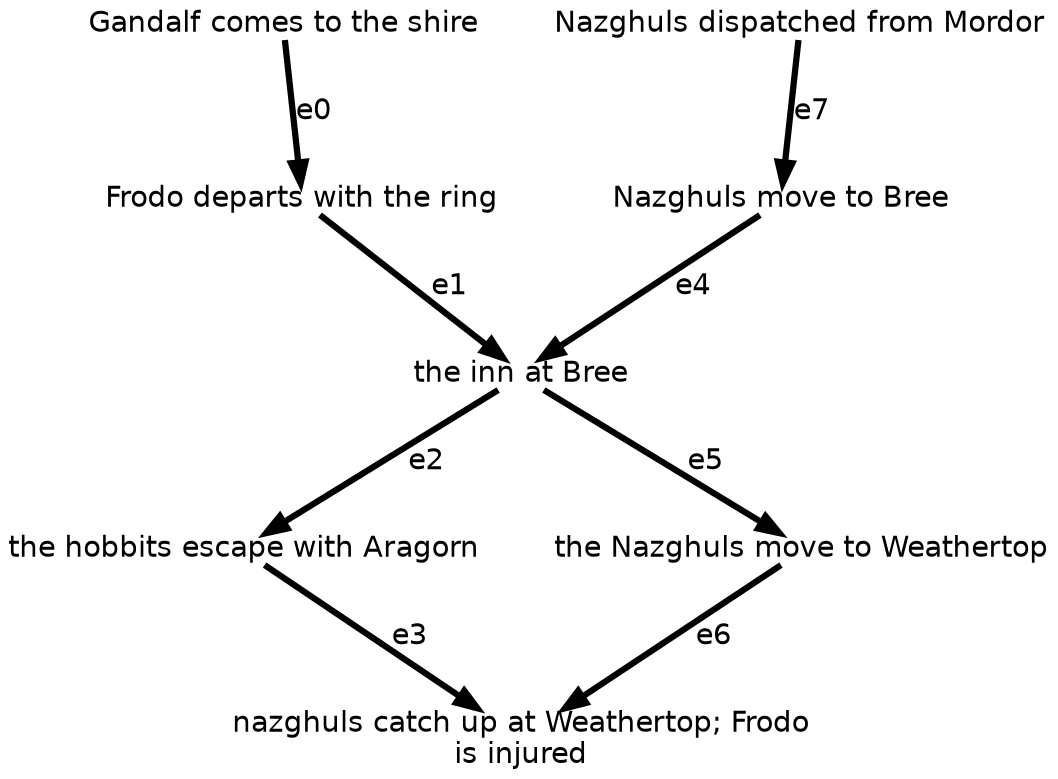digraph {

    graph [fontname = "helvetica" rankdir="TB" ranksep=0.75 nodesep=0.5];
    node [fontname = "helvetica" shape = "plain"];
    edge [fontname = "helvetica" penwidth=3 color="#000000"];

    n0 [label="Gandalf comes to the shire"  ]
    n1 [label="Frodo departs with the ring"  ]
    n2 [label="the inn at Bree"  ]
    n3 [label="the hobbits escape with Aragorn"  ]
    n4 [label="nazghuls catch up at Weathertop; Frodo\nis injured"  ]
    n5 [label="Nazghuls move to Bree"  ]
    n6 [label="the Nazghuls move to Weathertop"  ]
    n7 [label="Nazghuls dispatched from Mordor"  ]

    "n0" -> "n1" [label="e0"];
    "n1" -> "n2" [label="e1"];
    "n2" -> "n3" [label="e2"];
    "n3" -> "n4" [label="e3"];
    "n5" -> "n2" [label="e4"];
    "n2" -> "n6" [label="e5"];
    "n6" -> "n4" [label="e6"];
    "n7" -> "n5" [label="e7"];

}